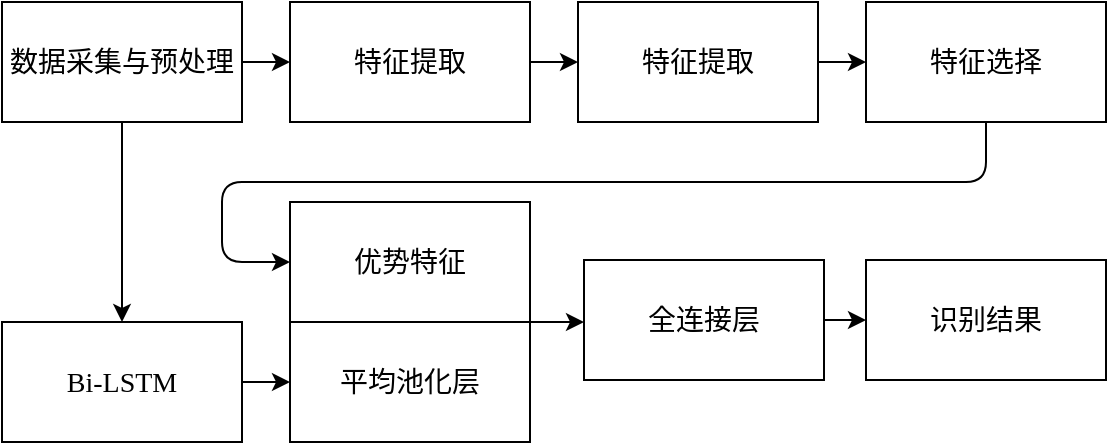 <mxfile pages="1" version="11.2.9" type="github"><diagram id="_ZKeEi-CUO2dbfbgp64d" name="Page-1"><mxGraphModel dx="1021" dy="472" grid="1" gridSize="10" guides="1" tooltips="1" connect="1" arrows="1" fold="1" page="1" pageScale="1" pageWidth="827" pageHeight="1169" math="0" shadow="0"><root><mxCell id="0"/><mxCell id="1" parent="0"/><mxCell id="ZAW7gzF5RGNyulMFM1rv-11" value="" style="edgeStyle=orthogonalEdgeStyle;rounded=0;orthogonalLoop=1;jettySize=auto;html=1;fontFamily=Helvetica;fontSize=14;" edge="1" parent="1" source="ZAW7gzF5RGNyulMFM1rv-1" target="ZAW7gzF5RGNyulMFM1rv-10"><mxGeometry relative="1" as="geometry"/></mxCell><mxCell id="ZAW7gzF5RGNyulMFM1rv-33" value="" style="edgeStyle=orthogonalEdgeStyle;rounded=0;orthogonalLoop=1;jettySize=auto;html=1;startSize=10;fontFamily=Helvetica;fontSize=14;" edge="1" parent="1" source="ZAW7gzF5RGNyulMFM1rv-1" target="ZAW7gzF5RGNyulMFM1rv-2"><mxGeometry relative="1" as="geometry"/></mxCell><mxCell id="ZAW7gzF5RGNyulMFM1rv-1" value="数据采集与预处理" style="rounded=0;whiteSpace=wrap;html=1;fontFamily=Helvetica;fontSize=14;" vertex="1" parent="1"><mxGeometry x="90" y="160" width="120" height="60" as="geometry"/></mxCell><mxCell id="ZAW7gzF5RGNyulMFM1rv-26" style="edgeStyle=orthogonalEdgeStyle;rounded=0;orthogonalLoop=1;jettySize=auto;html=1;fontFamily=Helvetica;fontSize=14;" edge="1" parent="1" source="ZAW7gzF5RGNyulMFM1rv-10" target="ZAW7gzF5RGNyulMFM1rv-12"><mxGeometry relative="1" as="geometry"/></mxCell><mxCell id="ZAW7gzF5RGNyulMFM1rv-10" value="&lt;font face=&quot;Times New Roman&quot;&gt;Bi-LSTM&lt;/font&gt;" style="rounded=0;whiteSpace=wrap;html=1;fontFamily=Helvetica;fontSize=14;" vertex="1" parent="1"><mxGeometry x="90" y="320" width="120" height="60" as="geometry"/></mxCell><mxCell id="ZAW7gzF5RGNyulMFM1rv-12" value="平均池化层" style="rounded=0;whiteSpace=wrap;html=1;fontFamily=Helvetica;fontSize=14;" vertex="1" parent="1"><mxGeometry x="234" y="320" width="120" height="60" as="geometry"/></mxCell><mxCell id="ZAW7gzF5RGNyulMFM1rv-56" value="" style="edgeStyle=orthogonalEdgeStyle;rounded=0;orthogonalLoop=1;jettySize=auto;html=1;startSize=10;fontFamily=Helvetica;fontSize=14;" edge="1" parent="1" source="ZAW7gzF5RGNyulMFM1rv-48" target="ZAW7gzF5RGNyulMFM1rv-55"><mxGeometry relative="1" as="geometry"/></mxCell><mxCell id="ZAW7gzF5RGNyulMFM1rv-48" value="全连接层" style="rounded=0;whiteSpace=wrap;html=1;fontFamily=Helvetica;fontSize=14;" vertex="1" parent="1"><mxGeometry x="381" y="289" width="120" height="60" as="geometry"/></mxCell><mxCell id="ZAW7gzF5RGNyulMFM1rv-55" value="识别结果" style="rounded=0;whiteSpace=wrap;html=1;fontFamily=Helvetica;fontSize=14;" vertex="1" parent="1"><mxGeometry x="522" y="289" width="120" height="60" as="geometry"/></mxCell><mxCell id="ZAW7gzF5RGNyulMFM1rv-14" value="优势特征" style="rounded=0;whiteSpace=wrap;html=1;fontFamily=Helvetica;fontSize=14;" vertex="1" parent="1"><mxGeometry x="234" y="260" width="120" height="60" as="geometry"/></mxCell><mxCell id="ZAW7gzF5RGNyulMFM1rv-41" value="" style="edgeStyle=orthogonalEdgeStyle;rounded=0;orthogonalLoop=1;jettySize=auto;html=1;startSize=10;fontFamily=Helvetica;fontSize=14;" edge="1" parent="1" source="ZAW7gzF5RGNyulMFM1rv-2" target="ZAW7gzF5RGNyulMFM1rv-40"><mxGeometry relative="1" as="geometry"/></mxCell><mxCell id="ZAW7gzF5RGNyulMFM1rv-2" value="特征提取" style="rounded=0;whiteSpace=wrap;html=1;fontFamily=Helvetica;fontSize=14;" vertex="1" parent="1"><mxGeometry x="234" y="160" width="120" height="60" as="geometry"/></mxCell><mxCell id="ZAW7gzF5RGNyulMFM1rv-43" value="" style="edgeStyle=orthogonalEdgeStyle;rounded=0;orthogonalLoop=1;jettySize=auto;html=1;startSize=10;fontFamily=Helvetica;fontSize=14;" edge="1" parent="1" source="ZAW7gzF5RGNyulMFM1rv-40" target="ZAW7gzF5RGNyulMFM1rv-42"><mxGeometry relative="1" as="geometry"/></mxCell><mxCell id="ZAW7gzF5RGNyulMFM1rv-40" value="特征提取" style="rounded=0;whiteSpace=wrap;html=1;fontFamily=Helvetica;fontSize=14;" vertex="1" parent="1"><mxGeometry x="378" y="160" width="120" height="60" as="geometry"/></mxCell><mxCell id="ZAW7gzF5RGNyulMFM1rv-42" value="特征选择" style="rounded=0;whiteSpace=wrap;html=1;fontFamily=Helvetica;fontSize=14;" vertex="1" parent="1"><mxGeometry x="522" y="160" width="120" height="60" as="geometry"/></mxCell><mxCell id="ZAW7gzF5RGNyulMFM1rv-45" value="" style="endArrow=classic;html=1;exitX=0.5;exitY=1;exitDx=0;exitDy=0;entryX=0;entryY=0.5;entryDx=0;entryDy=0;fontFamily=Helvetica;fontSize=14;" edge="1" parent="1" source="ZAW7gzF5RGNyulMFM1rv-42" target="ZAW7gzF5RGNyulMFM1rv-14"><mxGeometry width="50" height="50" relative="1" as="geometry"><mxPoint x="560" y="350" as="sourcePoint"/><mxPoint x="610" y="300" as="targetPoint"/><Array as="points"><mxPoint x="582" y="250"/><mxPoint x="200" y="250"/><mxPoint x="200" y="290"/></Array></mxGeometry></mxCell><mxCell id="ZAW7gzF5RGNyulMFM1rv-54" value="" style="endArrow=classic;html=1;entryX=0;entryY=0.5;entryDx=0;entryDy=0;exitX=1.004;exitY=0.986;exitDx=0;exitDy=0;exitPerimeter=0;fontFamily=Helvetica;fontSize=14;" edge="1" parent="1"><mxGeometry width="50" height="50" relative="1" as="geometry"><mxPoint x="354.48" y="320" as="sourcePoint"/><mxPoint x="381" y="320" as="targetPoint"/></mxGeometry></mxCell></root></mxGraphModel></diagram></mxfile>